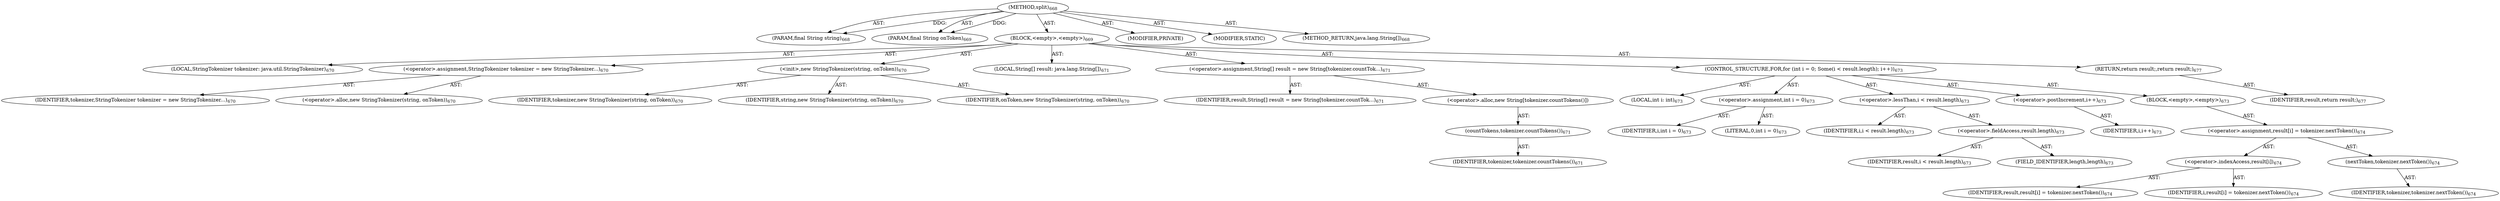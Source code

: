 digraph "split" {  
"111669149715" [label = <(METHOD,split)<SUB>668</SUB>> ]
"115964117028" [label = <(PARAM,final String string)<SUB>668</SUB>> ]
"115964117029" [label = <(PARAM,final String onToken)<SUB>669</SUB>> ]
"25769803834" [label = <(BLOCK,&lt;empty&gt;,&lt;empty&gt;)<SUB>669</SUB>> ]
"94489280548" [label = <(LOCAL,StringTokenizer tokenizer: java.util.StringTokenizer)<SUB>670</SUB>> ]
"30064771344" [label = <(&lt;operator&gt;.assignment,StringTokenizer tokenizer = new StringTokenizer...)<SUB>670</SUB>> ]
"68719476979" [label = <(IDENTIFIER,tokenizer,StringTokenizer tokenizer = new StringTokenizer...)<SUB>670</SUB>> ]
"30064771345" [label = <(&lt;operator&gt;.alloc,new StringTokenizer(string, onToken))<SUB>670</SUB>> ]
"30064771346" [label = <(&lt;init&gt;,new StringTokenizer(string, onToken))<SUB>670</SUB>> ]
"68719476980" [label = <(IDENTIFIER,tokenizer,new StringTokenizer(string, onToken))<SUB>670</SUB>> ]
"68719476981" [label = <(IDENTIFIER,string,new StringTokenizer(string, onToken))<SUB>670</SUB>> ]
"68719476982" [label = <(IDENTIFIER,onToken,new StringTokenizer(string, onToken))<SUB>670</SUB>> ]
"94489280549" [label = <(LOCAL,String[] result: java.lang.String[])<SUB>671</SUB>> ]
"30064771347" [label = <(&lt;operator&gt;.assignment,String[] result = new String[tokenizer.countTok...)<SUB>671</SUB>> ]
"68719476983" [label = <(IDENTIFIER,result,String[] result = new String[tokenizer.countTok...)<SUB>671</SUB>> ]
"30064771348" [label = <(&lt;operator&gt;.alloc,new String[tokenizer.countTokens()])> ]
"30064771349" [label = <(countTokens,tokenizer.countTokens())<SUB>671</SUB>> ]
"68719476984" [label = <(IDENTIFIER,tokenizer,tokenizer.countTokens())<SUB>671</SUB>> ]
"47244640292" [label = <(CONTROL_STRUCTURE,FOR,for (int i = 0; Some(i &lt; result.length); i++))<SUB>673</SUB>> ]
"94489280550" [label = <(LOCAL,int i: int)<SUB>673</SUB>> ]
"30064771350" [label = <(&lt;operator&gt;.assignment,int i = 0)<SUB>673</SUB>> ]
"68719476985" [label = <(IDENTIFIER,i,int i = 0)<SUB>673</SUB>> ]
"90194313264" [label = <(LITERAL,0,int i = 0)<SUB>673</SUB>> ]
"30064771351" [label = <(&lt;operator&gt;.lessThan,i &lt; result.length)<SUB>673</SUB>> ]
"68719476986" [label = <(IDENTIFIER,i,i &lt; result.length)<SUB>673</SUB>> ]
"30064771352" [label = <(&lt;operator&gt;.fieldAccess,result.length)<SUB>673</SUB>> ]
"68719476987" [label = <(IDENTIFIER,result,i &lt; result.length)<SUB>673</SUB>> ]
"55834574905" [label = <(FIELD_IDENTIFIER,length,length)<SUB>673</SUB>> ]
"30064771353" [label = <(&lt;operator&gt;.postIncrement,i++)<SUB>673</SUB>> ]
"68719476988" [label = <(IDENTIFIER,i,i++)<SUB>673</SUB>> ]
"25769803835" [label = <(BLOCK,&lt;empty&gt;,&lt;empty&gt;)<SUB>673</SUB>> ]
"30064771354" [label = <(&lt;operator&gt;.assignment,result[i] = tokenizer.nextToken())<SUB>674</SUB>> ]
"30064771355" [label = <(&lt;operator&gt;.indexAccess,result[i])<SUB>674</SUB>> ]
"68719476989" [label = <(IDENTIFIER,result,result[i] = tokenizer.nextToken())<SUB>674</SUB>> ]
"68719476990" [label = <(IDENTIFIER,i,result[i] = tokenizer.nextToken())<SUB>674</SUB>> ]
"30064771356" [label = <(nextToken,tokenizer.nextToken())<SUB>674</SUB>> ]
"68719476991" [label = <(IDENTIFIER,tokenizer,tokenizer.nextToken())<SUB>674</SUB>> ]
"146028888085" [label = <(RETURN,return result;,return result;)<SUB>677</SUB>> ]
"68719476992" [label = <(IDENTIFIER,result,return result;)<SUB>677</SUB>> ]
"133143986249" [label = <(MODIFIER,PRIVATE)> ]
"133143986250" [label = <(MODIFIER,STATIC)> ]
"128849018899" [label = <(METHOD_RETURN,java.lang.String[])<SUB>668</SUB>> ]
  "111669149715" -> "115964117028"  [ label = "AST: "] 
  "111669149715" -> "115964117029"  [ label = "AST: "] 
  "111669149715" -> "25769803834"  [ label = "AST: "] 
  "111669149715" -> "133143986249"  [ label = "AST: "] 
  "111669149715" -> "133143986250"  [ label = "AST: "] 
  "111669149715" -> "128849018899"  [ label = "AST: "] 
  "25769803834" -> "94489280548"  [ label = "AST: "] 
  "25769803834" -> "30064771344"  [ label = "AST: "] 
  "25769803834" -> "30064771346"  [ label = "AST: "] 
  "25769803834" -> "94489280549"  [ label = "AST: "] 
  "25769803834" -> "30064771347"  [ label = "AST: "] 
  "25769803834" -> "47244640292"  [ label = "AST: "] 
  "25769803834" -> "146028888085"  [ label = "AST: "] 
  "30064771344" -> "68719476979"  [ label = "AST: "] 
  "30064771344" -> "30064771345"  [ label = "AST: "] 
  "30064771346" -> "68719476980"  [ label = "AST: "] 
  "30064771346" -> "68719476981"  [ label = "AST: "] 
  "30064771346" -> "68719476982"  [ label = "AST: "] 
  "30064771347" -> "68719476983"  [ label = "AST: "] 
  "30064771347" -> "30064771348"  [ label = "AST: "] 
  "30064771348" -> "30064771349"  [ label = "AST: "] 
  "30064771349" -> "68719476984"  [ label = "AST: "] 
  "47244640292" -> "94489280550"  [ label = "AST: "] 
  "47244640292" -> "30064771350"  [ label = "AST: "] 
  "47244640292" -> "30064771351"  [ label = "AST: "] 
  "47244640292" -> "30064771353"  [ label = "AST: "] 
  "47244640292" -> "25769803835"  [ label = "AST: "] 
  "30064771350" -> "68719476985"  [ label = "AST: "] 
  "30064771350" -> "90194313264"  [ label = "AST: "] 
  "30064771351" -> "68719476986"  [ label = "AST: "] 
  "30064771351" -> "30064771352"  [ label = "AST: "] 
  "30064771352" -> "68719476987"  [ label = "AST: "] 
  "30064771352" -> "55834574905"  [ label = "AST: "] 
  "30064771353" -> "68719476988"  [ label = "AST: "] 
  "25769803835" -> "30064771354"  [ label = "AST: "] 
  "30064771354" -> "30064771355"  [ label = "AST: "] 
  "30064771354" -> "30064771356"  [ label = "AST: "] 
  "30064771355" -> "68719476989"  [ label = "AST: "] 
  "30064771355" -> "68719476990"  [ label = "AST: "] 
  "30064771356" -> "68719476991"  [ label = "AST: "] 
  "146028888085" -> "68719476992"  [ label = "AST: "] 
  "111669149715" -> "115964117028"  [ label = "DDG: "] 
  "111669149715" -> "115964117029"  [ label = "DDG: "] 
}
